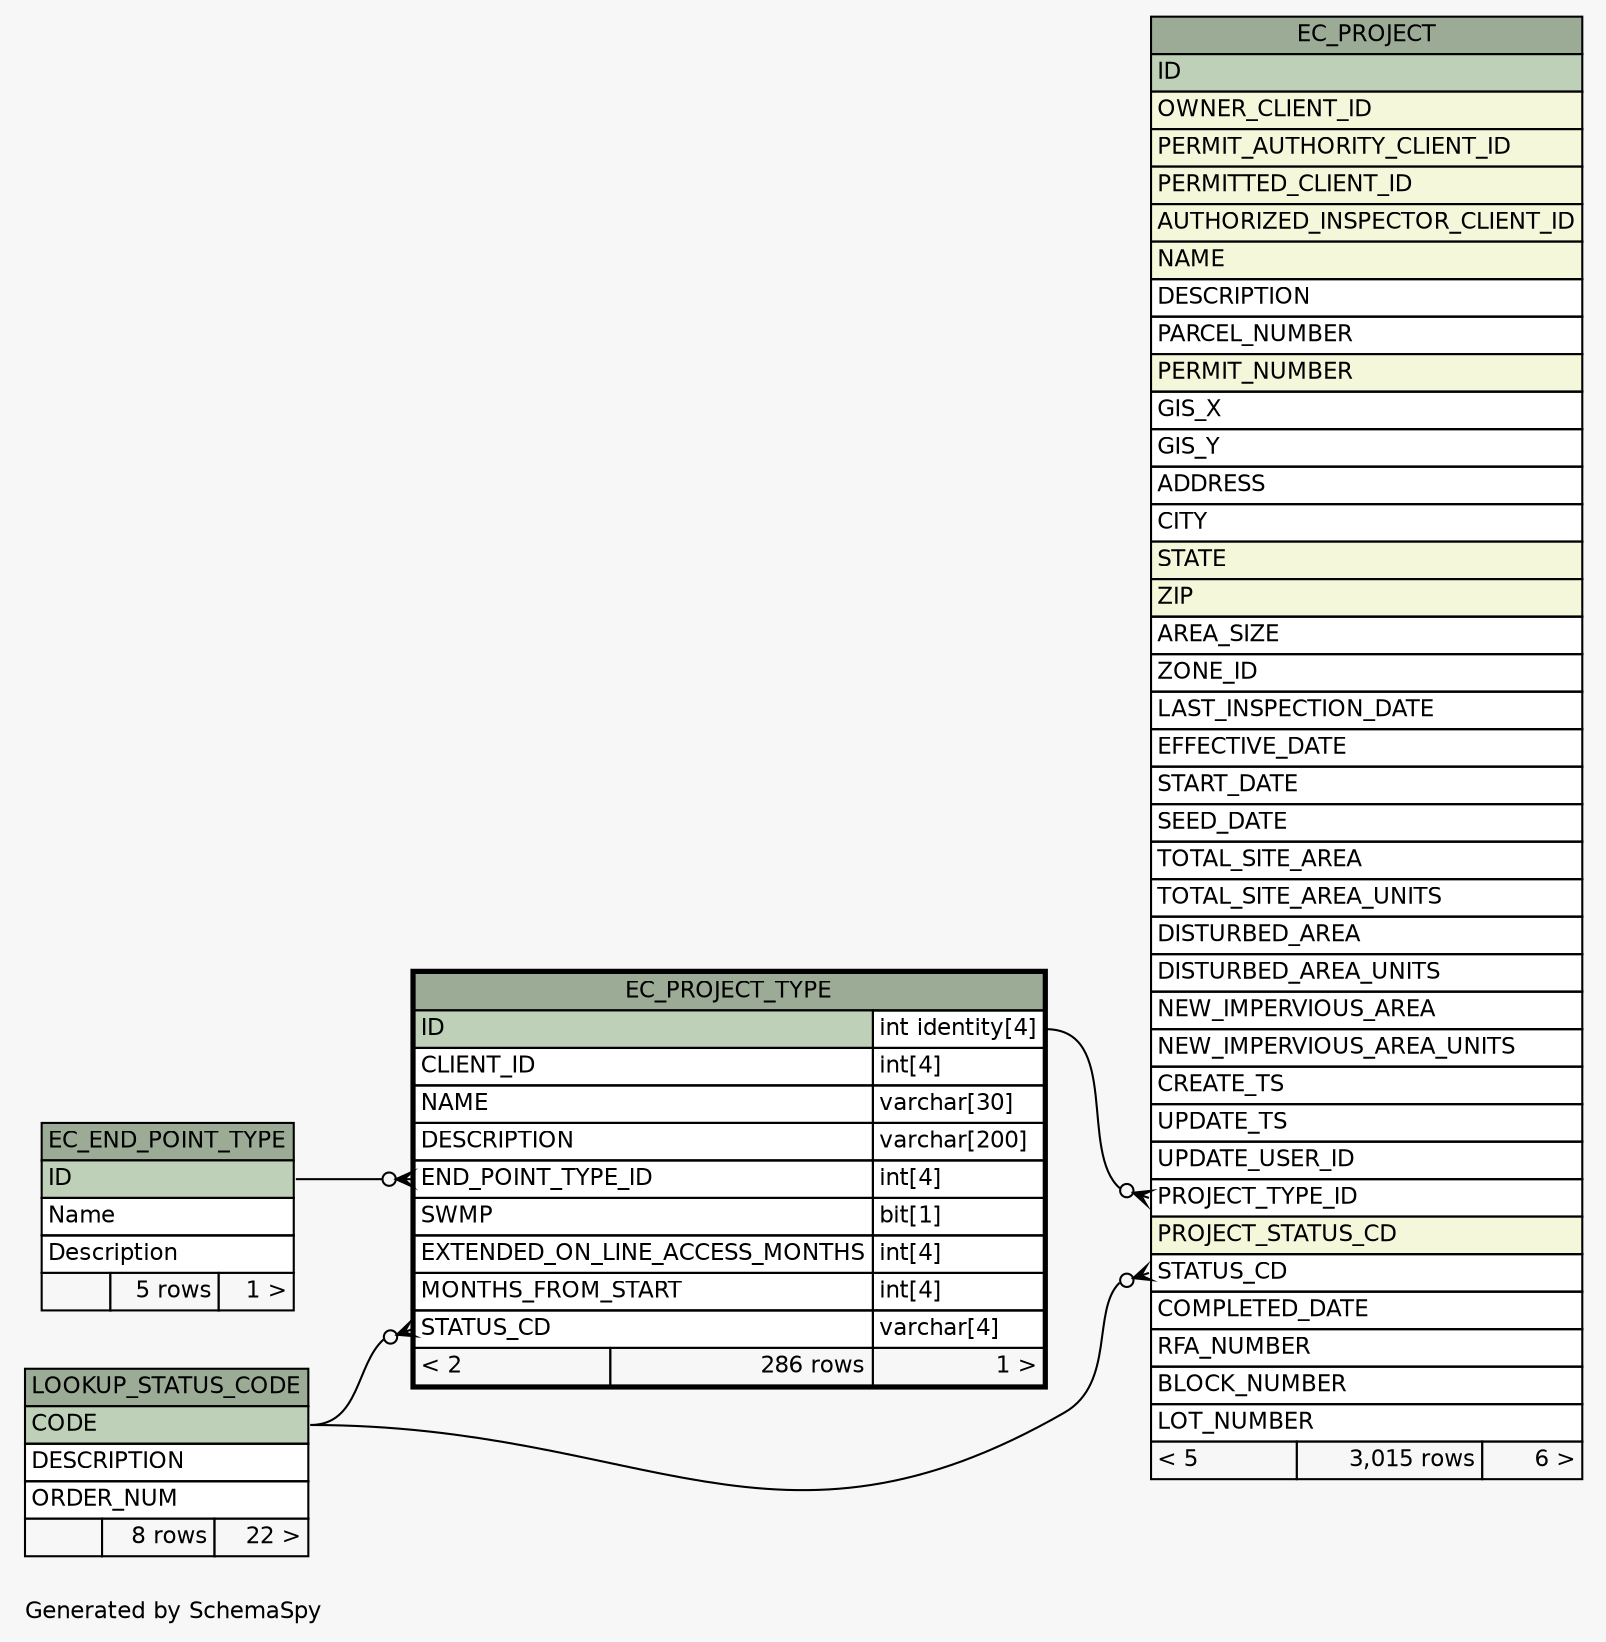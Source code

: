 // dot 2.28.0 on Windows 7 6.1
// SchemaSpy rev 590
digraph "oneDegreeRelationshipsDiagram" {
  graph [
    rankdir="RL"
    bgcolor="#f7f7f7"
    label="\nGenerated by SchemaSpy"
    labeljust="l"
    nodesep="0.18"
    ranksep="0.46"
    fontname="Helvetica"
    fontsize="11"
  ];
  node [
    fontname="Helvetica"
    fontsize="11"
    shape="plaintext"
  ];
  edge [
    arrowsize="0.8"
  ];
  "EC_PROJECT":"PROJECT_TYPE_ID":w -> "EC_PROJECT_TYPE":"ID.type":e [arrowhead=none dir=back arrowtail=crowodot];
  "EC_PROJECT":"STATUS_CD":w -> "LOOKUP_STATUS_CODE":"CODE":e [arrowhead=none dir=back arrowtail=crowodot];
  "EC_PROJECT_TYPE":"END_POINT_TYPE_ID":w -> "EC_END_POINT_TYPE":"ID":e [arrowhead=none dir=back arrowtail=crowodot];
  "EC_PROJECT_TYPE":"STATUS_CD":w -> "LOOKUP_STATUS_CODE":"CODE":e [arrowhead=none dir=back arrowtail=crowodot];
  "EC_END_POINT_TYPE" [
    label=<
    <TABLE BORDER="0" CELLBORDER="1" CELLSPACING="0" BGCOLOR="#ffffff">
      <TR><TD COLSPAN="3" BGCOLOR="#9bab96" ALIGN="CENTER">EC_END_POINT_TYPE</TD></TR>
      <TR><TD PORT="ID" COLSPAN="3" BGCOLOR="#bed1b8" ALIGN="LEFT">ID</TD></TR>
      <TR><TD PORT="Name" COLSPAN="3" ALIGN="LEFT">Name</TD></TR>
      <TR><TD PORT="Description" COLSPAN="3" ALIGN="LEFT">Description</TD></TR>
      <TR><TD ALIGN="LEFT" BGCOLOR="#f7f7f7">  </TD><TD ALIGN="RIGHT" BGCOLOR="#f7f7f7">5 rows</TD><TD ALIGN="RIGHT" BGCOLOR="#f7f7f7">1 &gt;</TD></TR>
    </TABLE>>
    URL="EC_END_POINT_TYPE.html"
    tooltip="EC_END_POINT_TYPE"
  ];
  "EC_PROJECT" [
    label=<
    <TABLE BORDER="0" CELLBORDER="1" CELLSPACING="0" BGCOLOR="#ffffff">
      <TR><TD COLSPAN="3" BGCOLOR="#9bab96" ALIGN="CENTER">EC_PROJECT</TD></TR>
      <TR><TD PORT="ID" COLSPAN="3" BGCOLOR="#bed1b8" ALIGN="LEFT">ID</TD></TR>
      <TR><TD PORT="OWNER_CLIENT_ID" COLSPAN="3" BGCOLOR="#f4f7da" ALIGN="LEFT">OWNER_CLIENT_ID</TD></TR>
      <TR><TD PORT="PERMIT_AUTHORITY_CLIENT_ID" COLSPAN="3" BGCOLOR="#f4f7da" ALIGN="LEFT">PERMIT_AUTHORITY_CLIENT_ID</TD></TR>
      <TR><TD PORT="PERMITTED_CLIENT_ID" COLSPAN="3" BGCOLOR="#f4f7da" ALIGN="LEFT">PERMITTED_CLIENT_ID</TD></TR>
      <TR><TD PORT="AUTHORIZED_INSPECTOR_CLIENT_ID" COLSPAN="3" BGCOLOR="#f4f7da" ALIGN="LEFT">AUTHORIZED_INSPECTOR_CLIENT_ID</TD></TR>
      <TR><TD PORT="NAME" COLSPAN="3" BGCOLOR="#f4f7da" ALIGN="LEFT">NAME</TD></TR>
      <TR><TD PORT="DESCRIPTION" COLSPAN="3" ALIGN="LEFT">DESCRIPTION</TD></TR>
      <TR><TD PORT="PARCEL_NUMBER" COLSPAN="3" ALIGN="LEFT">PARCEL_NUMBER</TD></TR>
      <TR><TD PORT="PERMIT_NUMBER" COLSPAN="3" BGCOLOR="#f4f7da" ALIGN="LEFT">PERMIT_NUMBER</TD></TR>
      <TR><TD PORT="GIS_X" COLSPAN="3" ALIGN="LEFT">GIS_X</TD></TR>
      <TR><TD PORT="GIS_Y" COLSPAN="3" ALIGN="LEFT">GIS_Y</TD></TR>
      <TR><TD PORT="ADDRESS" COLSPAN="3" ALIGN="LEFT">ADDRESS</TD></TR>
      <TR><TD PORT="CITY" COLSPAN="3" ALIGN="LEFT">CITY</TD></TR>
      <TR><TD PORT="STATE" COLSPAN="3" BGCOLOR="#f4f7da" ALIGN="LEFT">STATE</TD></TR>
      <TR><TD PORT="ZIP" COLSPAN="3" BGCOLOR="#f4f7da" ALIGN="LEFT">ZIP</TD></TR>
      <TR><TD PORT="AREA_SIZE" COLSPAN="3" ALIGN="LEFT">AREA_SIZE</TD></TR>
      <TR><TD PORT="ZONE_ID" COLSPAN="3" ALIGN="LEFT">ZONE_ID</TD></TR>
      <TR><TD PORT="LAST_INSPECTION_DATE" COLSPAN="3" ALIGN="LEFT">LAST_INSPECTION_DATE</TD></TR>
      <TR><TD PORT="EFFECTIVE_DATE" COLSPAN="3" ALIGN="LEFT">EFFECTIVE_DATE</TD></TR>
      <TR><TD PORT="START_DATE" COLSPAN="3" ALIGN="LEFT">START_DATE</TD></TR>
      <TR><TD PORT="SEED_DATE" COLSPAN="3" ALIGN="LEFT">SEED_DATE</TD></TR>
      <TR><TD PORT="TOTAL_SITE_AREA" COLSPAN="3" ALIGN="LEFT">TOTAL_SITE_AREA</TD></TR>
      <TR><TD PORT="TOTAL_SITE_AREA_UNITS" COLSPAN="3" ALIGN="LEFT">TOTAL_SITE_AREA_UNITS</TD></TR>
      <TR><TD PORT="DISTURBED_AREA" COLSPAN="3" ALIGN="LEFT">DISTURBED_AREA</TD></TR>
      <TR><TD PORT="DISTURBED_AREA_UNITS" COLSPAN="3" ALIGN="LEFT">DISTURBED_AREA_UNITS</TD></TR>
      <TR><TD PORT="NEW_IMPERVIOUS_AREA" COLSPAN="3" ALIGN="LEFT">NEW_IMPERVIOUS_AREA</TD></TR>
      <TR><TD PORT="NEW_IMPERVIOUS_AREA_UNITS" COLSPAN="3" ALIGN="LEFT">NEW_IMPERVIOUS_AREA_UNITS</TD></TR>
      <TR><TD PORT="CREATE_TS" COLSPAN="3" ALIGN="LEFT">CREATE_TS</TD></TR>
      <TR><TD PORT="UPDATE_TS" COLSPAN="3" ALIGN="LEFT">UPDATE_TS</TD></TR>
      <TR><TD PORT="UPDATE_USER_ID" COLSPAN="3" ALIGN="LEFT">UPDATE_USER_ID</TD></TR>
      <TR><TD PORT="PROJECT_TYPE_ID" COLSPAN="3" ALIGN="LEFT">PROJECT_TYPE_ID</TD></TR>
      <TR><TD PORT="PROJECT_STATUS_CD" COLSPAN="3" BGCOLOR="#f4f7da" ALIGN="LEFT">PROJECT_STATUS_CD</TD></TR>
      <TR><TD PORT="STATUS_CD" COLSPAN="3" ALIGN="LEFT">STATUS_CD</TD></TR>
      <TR><TD PORT="COMPLETED_DATE" COLSPAN="3" ALIGN="LEFT">COMPLETED_DATE</TD></TR>
      <TR><TD PORT="RFA_NUMBER" COLSPAN="3" ALIGN="LEFT">RFA_NUMBER</TD></TR>
      <TR><TD PORT="BLOCK_NUMBER" COLSPAN="3" ALIGN="LEFT">BLOCK_NUMBER</TD></TR>
      <TR><TD PORT="LOT_NUMBER" COLSPAN="3" ALIGN="LEFT">LOT_NUMBER</TD></TR>
      <TR><TD ALIGN="LEFT" BGCOLOR="#f7f7f7">&lt; 5</TD><TD ALIGN="RIGHT" BGCOLOR="#f7f7f7">3,015 rows</TD><TD ALIGN="RIGHT" BGCOLOR="#f7f7f7">6 &gt;</TD></TR>
    </TABLE>>
    URL="EC_PROJECT.html"
    tooltip="EC_PROJECT"
  ];
  "EC_PROJECT_TYPE" [
    label=<
    <TABLE BORDER="2" CELLBORDER="1" CELLSPACING="0" BGCOLOR="#ffffff">
      <TR><TD COLSPAN="3" BGCOLOR="#9bab96" ALIGN="CENTER">EC_PROJECT_TYPE</TD></TR>
      <TR><TD PORT="ID" COLSPAN="2" BGCOLOR="#bed1b8" ALIGN="LEFT">ID</TD><TD PORT="ID.type" ALIGN="LEFT">int identity[4]</TD></TR>
      <TR><TD PORT="CLIENT_ID" COLSPAN="2" ALIGN="LEFT">CLIENT_ID</TD><TD PORT="CLIENT_ID.type" ALIGN="LEFT">int[4]</TD></TR>
      <TR><TD PORT="NAME" COLSPAN="2" ALIGN="LEFT">NAME</TD><TD PORT="NAME.type" ALIGN="LEFT">varchar[30]</TD></TR>
      <TR><TD PORT="DESCRIPTION" COLSPAN="2" ALIGN="LEFT">DESCRIPTION</TD><TD PORT="DESCRIPTION.type" ALIGN="LEFT">varchar[200]</TD></TR>
      <TR><TD PORT="END_POINT_TYPE_ID" COLSPAN="2" ALIGN="LEFT">END_POINT_TYPE_ID</TD><TD PORT="END_POINT_TYPE_ID.type" ALIGN="LEFT">int[4]</TD></TR>
      <TR><TD PORT="SWMP" COLSPAN="2" ALIGN="LEFT">SWMP</TD><TD PORT="SWMP.type" ALIGN="LEFT">bit[1]</TD></TR>
      <TR><TD PORT="EXTENDED_ON_LINE_ACCESS_MONTHS" COLSPAN="2" ALIGN="LEFT">EXTENDED_ON_LINE_ACCESS_MONTHS</TD><TD PORT="EXTENDED_ON_LINE_ACCESS_MONTHS.type" ALIGN="LEFT">int[4]</TD></TR>
      <TR><TD PORT="MONTHS_FROM_START" COLSPAN="2" ALIGN="LEFT">MONTHS_FROM_START</TD><TD PORT="MONTHS_FROM_START.type" ALIGN="LEFT">int[4]</TD></TR>
      <TR><TD PORT="STATUS_CD" COLSPAN="2" ALIGN="LEFT">STATUS_CD</TD><TD PORT="STATUS_CD.type" ALIGN="LEFT">varchar[4]</TD></TR>
      <TR><TD ALIGN="LEFT" BGCOLOR="#f7f7f7">&lt; 2</TD><TD ALIGN="RIGHT" BGCOLOR="#f7f7f7">286 rows</TD><TD ALIGN="RIGHT" BGCOLOR="#f7f7f7">1 &gt;</TD></TR>
    </TABLE>>
    URL="EC_PROJECT_TYPE.html"
    tooltip="EC_PROJECT_TYPE"
  ];
  "LOOKUP_STATUS_CODE" [
    label=<
    <TABLE BORDER="0" CELLBORDER="1" CELLSPACING="0" BGCOLOR="#ffffff">
      <TR><TD COLSPAN="3" BGCOLOR="#9bab96" ALIGN="CENTER">LOOKUP_STATUS_CODE</TD></TR>
      <TR><TD PORT="CODE" COLSPAN="3" BGCOLOR="#bed1b8" ALIGN="LEFT">CODE</TD></TR>
      <TR><TD PORT="DESCRIPTION" COLSPAN="3" ALIGN="LEFT">DESCRIPTION</TD></TR>
      <TR><TD PORT="ORDER_NUM" COLSPAN="3" ALIGN="LEFT">ORDER_NUM</TD></TR>
      <TR><TD ALIGN="LEFT" BGCOLOR="#f7f7f7">  </TD><TD ALIGN="RIGHT" BGCOLOR="#f7f7f7">8 rows</TD><TD ALIGN="RIGHT" BGCOLOR="#f7f7f7">22 &gt;</TD></TR>
    </TABLE>>
    URL="LOOKUP_STATUS_CODE.html"
    tooltip="LOOKUP_STATUS_CODE"
  ];
}
